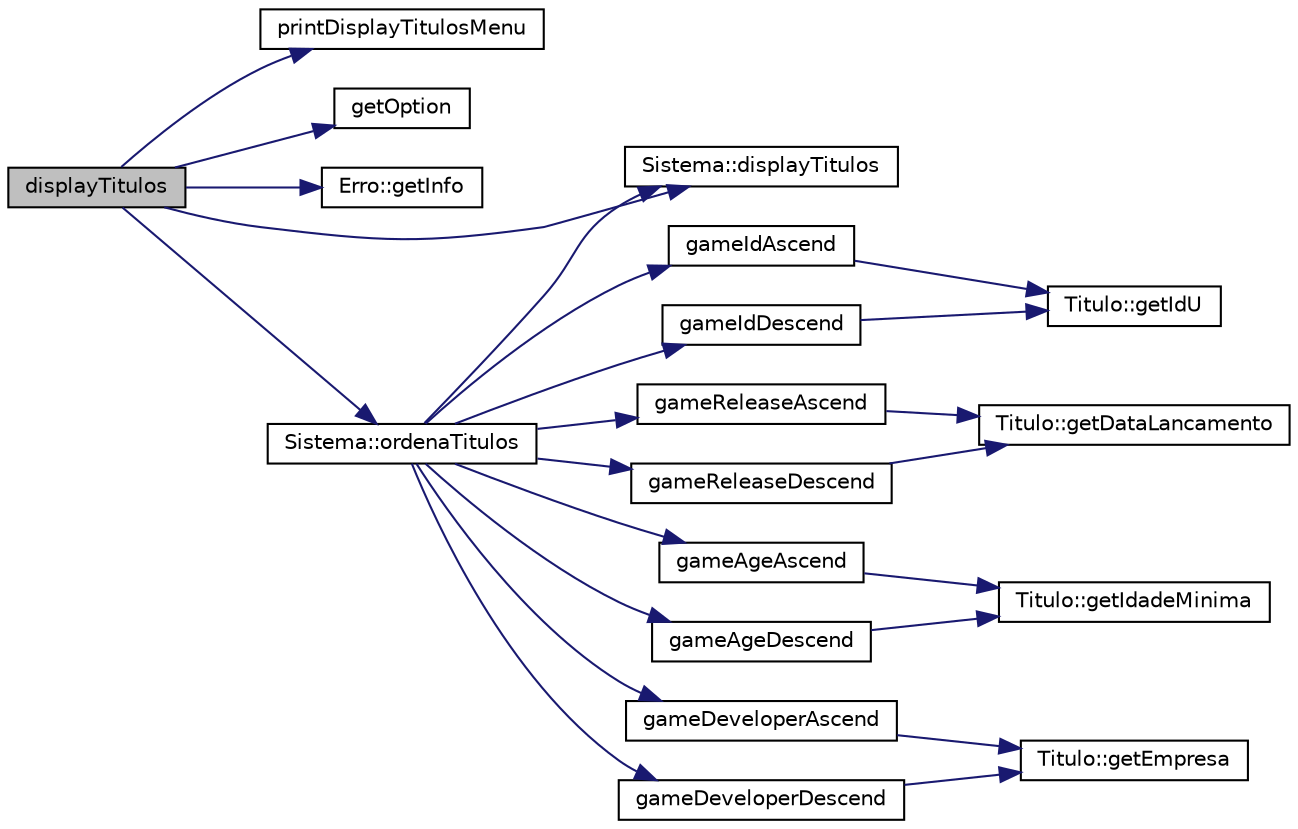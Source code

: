 digraph "displayTitulos"
{
  edge [fontname="Helvetica",fontsize="10",labelfontname="Helvetica",labelfontsize="10"];
  node [fontname="Helvetica",fontsize="10",shape=record];
  rankdir="LR";
  Node66 [label="displayTitulos",height=0.2,width=0.4,color="black", fillcolor="grey75", style="filled", fontcolor="black"];
  Node66 -> Node67 [color="midnightblue",fontsize="10",style="solid",fontname="Helvetica"];
  Node67 [label="printDisplayTitulosMenu",height=0.2,width=0.4,color="black", fillcolor="white", style="filled",URL="$main_8cpp.html#a6afc9271571dfdc7288faf87e9616e7d"];
  Node66 -> Node68 [color="midnightblue",fontsize="10",style="solid",fontname="Helvetica"];
  Node68 [label="getOption",height=0.2,width=0.4,color="black", fillcolor="white", style="filled",URL="$main_8cpp.html#a69864162453f9299380c3c91be8fdca4"];
  Node66 -> Node69 [color="midnightblue",fontsize="10",style="solid",fontname="Helvetica"];
  Node69 [label="Erro::getInfo",height=0.2,width=0.4,color="black", fillcolor="white", style="filled",URL="$class_erro.html#abfc1e9735b259d88bb97828a23164eb0",tooltip="Permite obter a descrição do Erro. "];
  Node66 -> Node70 [color="midnightblue",fontsize="10",style="solid",fontname="Helvetica"];
  Node70 [label="Sistema::displayTitulos",height=0.2,width=0.4,color="black", fillcolor="white", style="filled",URL="$class_sistema.html#abf82916720d1255bba6437abf0094ca6",tooltip="Mostra os titulos do sistema. "];
  Node66 -> Node71 [color="midnightblue",fontsize="10",style="solid",fontname="Helvetica"];
  Node71 [label="Sistema::ordenaTitulos",height=0.2,width=0.4,color="black", fillcolor="white", style="filled",URL="$class_sistema.html#a6dcecc2ca65f6fdedd042c7431d5ea19",tooltip="Mostra os titulos de forma ordenada. "];
  Node71 -> Node72 [color="midnightblue",fontsize="10",style="solid",fontname="Helvetica"];
  Node72 [label="gameIdAscend",height=0.2,width=0.4,color="black", fillcolor="white", style="filled",URL="$_sistema_8cpp.html#a9ebb751fccefae6ee1c4636c901cf0bc"];
  Node72 -> Node73 [color="midnightblue",fontsize="10",style="solid",fontname="Helvetica"];
  Node73 [label="Titulo::getIdU",height=0.2,width=0.4,color="black", fillcolor="white", style="filled",URL="$class_titulo.html#af8fed6503c1c528ac3bfdbb182fce0b6",tooltip="Permite obter o identificador do titulo. "];
  Node71 -> Node74 [color="midnightblue",fontsize="10",style="solid",fontname="Helvetica"];
  Node74 [label="gameIdDescend",height=0.2,width=0.4,color="black", fillcolor="white", style="filled",URL="$_sistema_8cpp.html#a5de4e871b807cfbcd024a00f60d18ba1"];
  Node74 -> Node73 [color="midnightblue",fontsize="10",style="solid",fontname="Helvetica"];
  Node71 -> Node75 [color="midnightblue",fontsize="10",style="solid",fontname="Helvetica"];
  Node75 [label="gameReleaseAscend",height=0.2,width=0.4,color="black", fillcolor="white", style="filled",URL="$_sistema_8cpp.html#a4b576dc41b8edeb29c8f84c948c47665"];
  Node75 -> Node76 [color="midnightblue",fontsize="10",style="solid",fontname="Helvetica"];
  Node76 [label="Titulo::getDataLancamento",height=0.2,width=0.4,color="black", fillcolor="white", style="filled",URL="$class_titulo.html#a1cb9b8c0a9dca73d5925922ccc041fa8",tooltip="Permite obter a data de lancamento do titulo. "];
  Node71 -> Node77 [color="midnightblue",fontsize="10",style="solid",fontname="Helvetica"];
  Node77 [label="gameReleaseDescend",height=0.2,width=0.4,color="black", fillcolor="white", style="filled",URL="$_sistema_8cpp.html#af8a401eaa3da373780504f34a1216550"];
  Node77 -> Node76 [color="midnightblue",fontsize="10",style="solid",fontname="Helvetica"];
  Node71 -> Node78 [color="midnightblue",fontsize="10",style="solid",fontname="Helvetica"];
  Node78 [label="gameAgeAscend",height=0.2,width=0.4,color="black", fillcolor="white", style="filled",URL="$_sistema_8cpp.html#a85fca79d7efc04e9982238e38e199154"];
  Node78 -> Node79 [color="midnightblue",fontsize="10",style="solid",fontname="Helvetica"];
  Node79 [label="Titulo::getIdadeMinima",height=0.2,width=0.4,color="black", fillcolor="white", style="filled",URL="$class_titulo.html#a8048db7604abd58892122c810a6794be",tooltip="Permite obter a idade minima do titulo. "];
  Node71 -> Node80 [color="midnightblue",fontsize="10",style="solid",fontname="Helvetica"];
  Node80 [label="gameAgeDescend",height=0.2,width=0.4,color="black", fillcolor="white", style="filled",URL="$_sistema_8cpp.html#a4d0cdff5caed7ad707a1f6926e301a51"];
  Node80 -> Node79 [color="midnightblue",fontsize="10",style="solid",fontname="Helvetica"];
  Node71 -> Node81 [color="midnightblue",fontsize="10",style="solid",fontname="Helvetica"];
  Node81 [label="gameDeveloperAscend",height=0.2,width=0.4,color="black", fillcolor="white", style="filled",URL="$_sistema_8cpp.html#ac71c10d662fb0c03358b94519364a76e"];
  Node81 -> Node82 [color="midnightblue",fontsize="10",style="solid",fontname="Helvetica"];
  Node82 [label="Titulo::getEmpresa",height=0.2,width=0.4,color="black", fillcolor="white", style="filled",URL="$class_titulo.html#a48d810fe27da41cfb726fb5680a68471",tooltip="Permite obter a empresa do titulo. "];
  Node71 -> Node83 [color="midnightblue",fontsize="10",style="solid",fontname="Helvetica"];
  Node83 [label="gameDeveloperDescend",height=0.2,width=0.4,color="black", fillcolor="white", style="filled",URL="$_sistema_8cpp.html#a7ce8e20323381359eed30807d3dadabd"];
  Node83 -> Node82 [color="midnightblue",fontsize="10",style="solid",fontname="Helvetica"];
  Node71 -> Node70 [color="midnightblue",fontsize="10",style="solid",fontname="Helvetica"];
}
